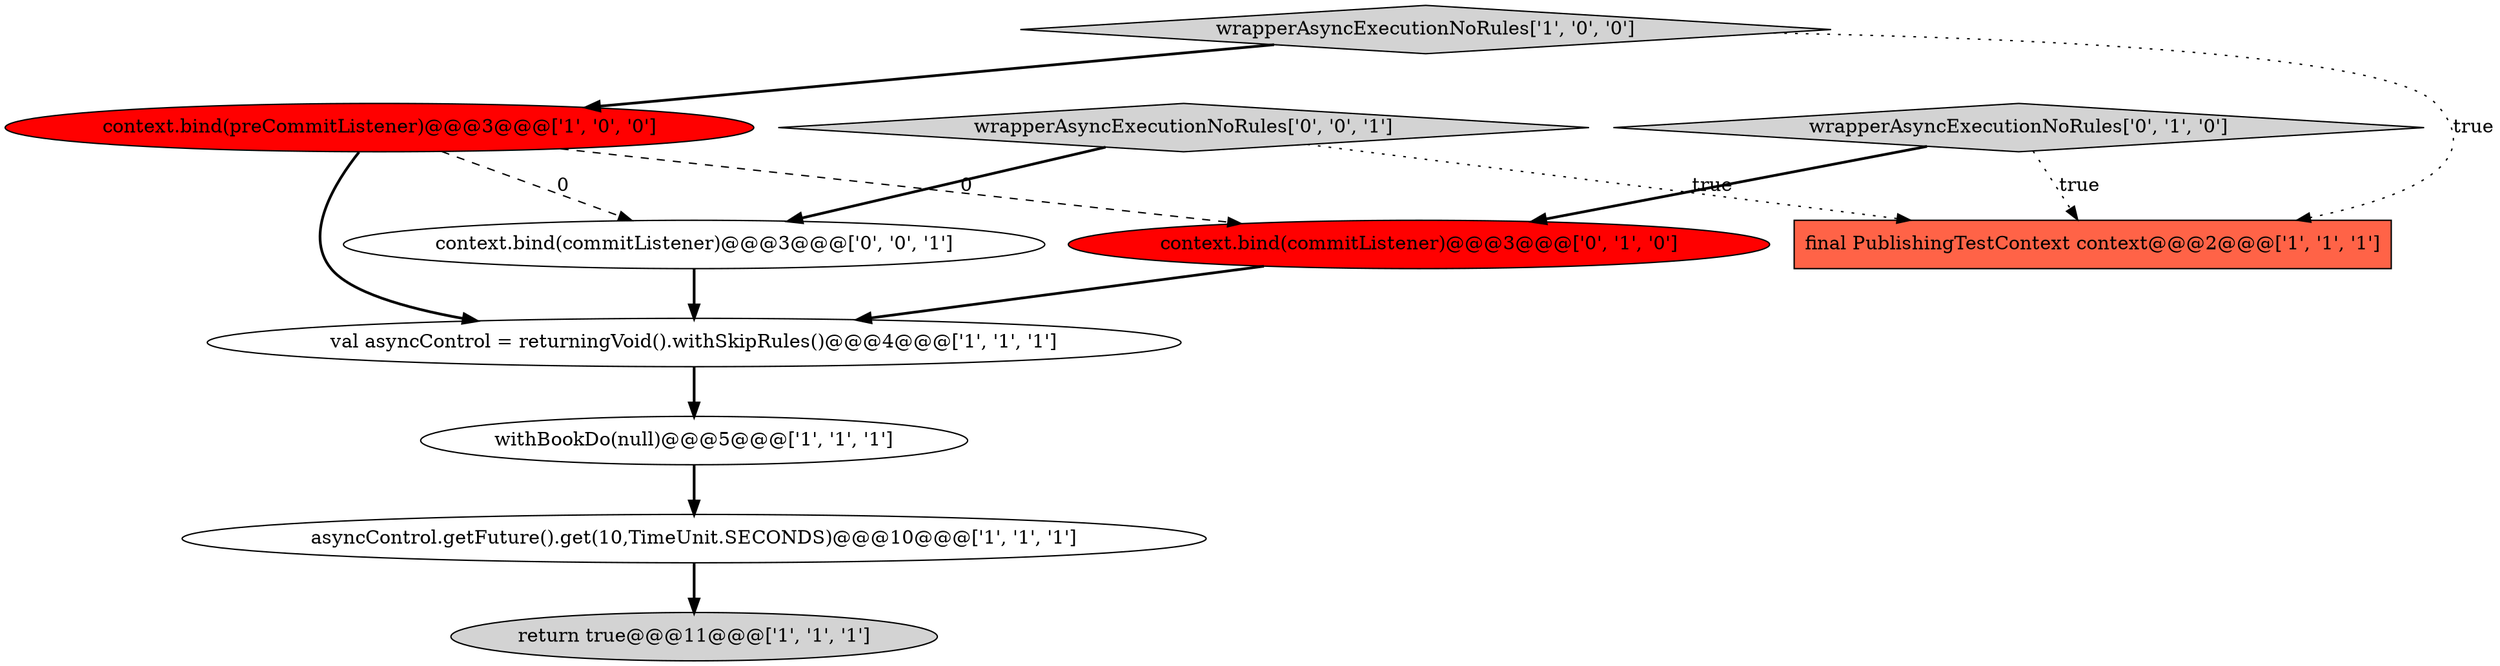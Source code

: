 digraph {
3 [style = filled, label = "context.bind(preCommitListener)@@@3@@@['1', '0', '0']", fillcolor = red, shape = ellipse image = "AAA1AAABBB1BBB"];
4 [style = filled, label = "final PublishingTestContext context@@@2@@@['1', '1', '1']", fillcolor = tomato, shape = box image = "AAA0AAABBB1BBB"];
10 [style = filled, label = "context.bind(commitListener)@@@3@@@['0', '0', '1']", fillcolor = white, shape = ellipse image = "AAA0AAABBB3BBB"];
8 [style = filled, label = "wrapperAsyncExecutionNoRules['0', '1', '0']", fillcolor = lightgray, shape = diamond image = "AAA0AAABBB2BBB"];
5 [style = filled, label = "val asyncControl = returningVoid().withSkipRules()@@@4@@@['1', '1', '1']", fillcolor = white, shape = ellipse image = "AAA0AAABBB1BBB"];
6 [style = filled, label = "withBookDo(null)@@@5@@@['1', '1', '1']", fillcolor = white, shape = ellipse image = "AAA0AAABBB1BBB"];
0 [style = filled, label = "wrapperAsyncExecutionNoRules['1', '0', '0']", fillcolor = lightgray, shape = diamond image = "AAA0AAABBB1BBB"];
2 [style = filled, label = "asyncControl.getFuture().get(10,TimeUnit.SECONDS)@@@10@@@['1', '1', '1']", fillcolor = white, shape = ellipse image = "AAA0AAABBB1BBB"];
9 [style = filled, label = "wrapperAsyncExecutionNoRules['0', '0', '1']", fillcolor = lightgray, shape = diamond image = "AAA0AAABBB3BBB"];
7 [style = filled, label = "context.bind(commitListener)@@@3@@@['0', '1', '0']", fillcolor = red, shape = ellipse image = "AAA1AAABBB2BBB"];
1 [style = filled, label = "return true@@@11@@@['1', '1', '1']", fillcolor = lightgray, shape = ellipse image = "AAA0AAABBB1BBB"];
0->3 [style = bold, label=""];
9->4 [style = dotted, label="true"];
3->5 [style = bold, label=""];
7->5 [style = bold, label=""];
3->10 [style = dashed, label="0"];
10->5 [style = bold, label=""];
5->6 [style = bold, label=""];
9->10 [style = bold, label=""];
3->7 [style = dashed, label="0"];
2->1 [style = bold, label=""];
8->4 [style = dotted, label="true"];
8->7 [style = bold, label=""];
0->4 [style = dotted, label="true"];
6->2 [style = bold, label=""];
}
